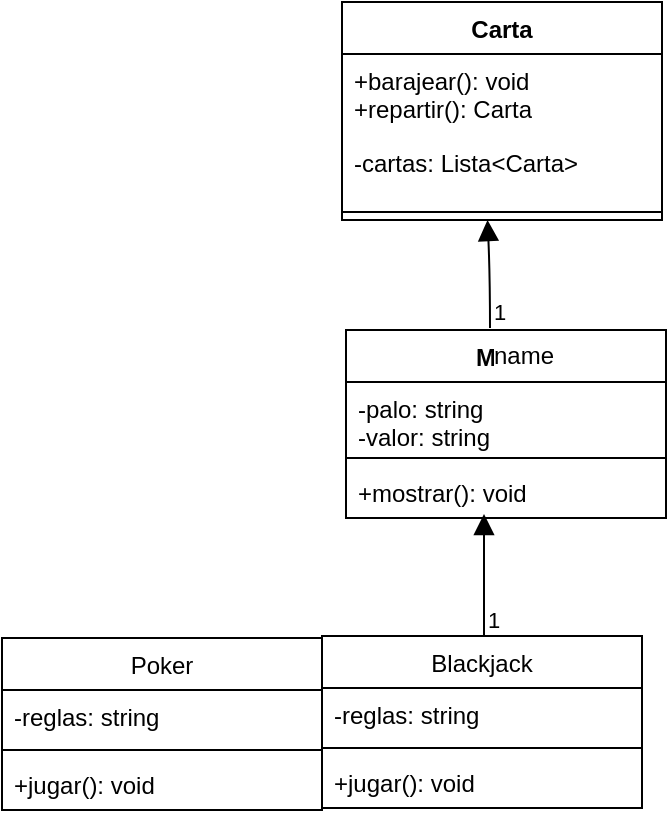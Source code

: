 <mxfile version="26.1.0">
  <diagram name="Página-1" id="k7JVZcST6hXv8SL8KtT4">
    <mxGraphModel dx="1687" dy="962" grid="1" gridSize="10" guides="1" tooltips="1" connect="1" arrows="1" fold="1" page="1" pageScale="1" pageWidth="827" pageHeight="1169" math="0" shadow="0">
      <root>
        <mxCell id="0" />
        <mxCell id="1" parent="0" />
        <mxCell id="PW4q8xOTI1F7myLc1z87-1" value="&lt;strong data-end=&quot;493&quot; data-start=&quot;474&quot;&gt;Mazo&lt;/strong&gt;" style="swimlane;fontStyle=1;align=center;verticalAlign=top;childLayout=stackLayout;horizontal=1;startSize=26;horizontalStack=0;resizeParent=1;resizeParentMax=0;resizeLast=0;collapsible=1;marginBottom=0;whiteSpace=wrap;html=1;" vertex="1" parent="1">
          <mxGeometry x="420" y="546" width="160" height="94" as="geometry" />
        </mxCell>
        <mxCell id="PW4q8xOTI1F7myLc1z87-2" value="-palo: &lt;span class=&quot;hljs-built_in&quot;&gt;string&lt;/span&gt;&lt;div&gt;&lt;span class=&quot;hljs-built_in&quot;&gt;-valor: &lt;span class=&quot;hljs-built_in&quot;&gt;string&lt;/span&gt;&lt;/span&gt;&lt;/div&gt;" style="text;strokeColor=none;fillColor=none;align=left;verticalAlign=top;spacingLeft=4;spacingRight=4;overflow=hidden;rotatable=0;points=[[0,0.5],[1,0.5]];portConstraint=eastwest;whiteSpace=wrap;html=1;" vertex="1" parent="PW4q8xOTI1F7myLc1z87-1">
          <mxGeometry y="26" width="160" height="34" as="geometry" />
        </mxCell>
        <mxCell id="PW4q8xOTI1F7myLc1z87-3" value="" style="line;strokeWidth=1;fillColor=none;align=left;verticalAlign=middle;spacingTop=-1;spacingLeft=3;spacingRight=3;rotatable=0;labelPosition=right;points=[];portConstraint=eastwest;strokeColor=inherit;" vertex="1" parent="PW4q8xOTI1F7myLc1z87-1">
          <mxGeometry y="60" width="160" height="8" as="geometry" />
        </mxCell>
        <mxCell id="PW4q8xOTI1F7myLc1z87-4" value="+mostrar(): void" style="text;strokeColor=none;fillColor=none;align=left;verticalAlign=top;spacingLeft=4;spacingRight=4;overflow=hidden;rotatable=0;points=[[0,0.5],[1,0.5]];portConstraint=eastwest;whiteSpace=wrap;html=1;" vertex="1" parent="PW4q8xOTI1F7myLc1z87-1">
          <mxGeometry y="68" width="160" height="26" as="geometry" />
        </mxCell>
        <mxCell id="PW4q8xOTI1F7myLc1z87-5" value="" style="endArrow=block;endFill=1;html=1;edgeStyle=orthogonalEdgeStyle;align=left;verticalAlign=top;rounded=0;fontSize=12;startSize=8;endSize=8;curved=1;exitX=0.511;exitY=-0.056;exitDx=0;exitDy=0;exitPerimeter=0;" edge="1" parent="PW4q8xOTI1F7myLc1z87-1">
          <mxGeometry x="-1" y="-16" relative="1" as="geometry">
            <mxPoint x="69" y="153" as="sourcePoint" />
            <mxPoint x="69" y="92" as="targetPoint" />
            <mxPoint x="-10" y="15" as="offset" />
          </mxGeometry>
        </mxCell>
        <mxCell id="PW4q8xOTI1F7myLc1z87-6" value="1" style="edgeLabel;resizable=0;html=1;align=left;verticalAlign=bottom;" connectable="0" vertex="1" parent="PW4q8xOTI1F7myLc1z87-5">
          <mxGeometry x="-1" relative="1" as="geometry" />
        </mxCell>
        <mxCell id="PW4q8xOTI1F7myLc1z87-7" value="&lt;span style=&quot;font-weight: 400;&quot;&gt;Poker&lt;/span&gt;" style="swimlane;fontStyle=1;align=center;verticalAlign=top;childLayout=stackLayout;horizontal=1;startSize=26;horizontalStack=0;resizeParent=1;resizeParentMax=0;resizeLast=0;collapsible=1;marginBottom=0;whiteSpace=wrap;html=1;" vertex="1" parent="1">
          <mxGeometry x="248" y="700" width="160" height="86" as="geometry" />
        </mxCell>
        <mxCell id="PW4q8xOTI1F7myLc1z87-8" value="&lt;span style=&quot;text-align: center;&quot;&gt;-reglas:&amp;nbsp;&lt;/span&gt;&lt;span style=&quot;text-align: center;&quot; class=&quot;hljs-built_in&quot;&gt;string&lt;/span&gt;" style="text;strokeColor=none;fillColor=none;align=left;verticalAlign=top;spacingLeft=4;spacingRight=4;overflow=hidden;rotatable=0;points=[[0,0.5],[1,0.5]];portConstraint=eastwest;whiteSpace=wrap;html=1;" vertex="1" parent="PW4q8xOTI1F7myLc1z87-7">
          <mxGeometry y="26" width="160" height="26" as="geometry" />
        </mxCell>
        <mxCell id="PW4q8xOTI1F7myLc1z87-9" value="" style="line;strokeWidth=1;fillColor=none;align=left;verticalAlign=middle;spacingTop=-1;spacingLeft=3;spacingRight=3;rotatable=0;labelPosition=right;points=[];portConstraint=eastwest;strokeColor=inherit;" vertex="1" parent="PW4q8xOTI1F7myLc1z87-7">
          <mxGeometry y="52" width="160" height="8" as="geometry" />
        </mxCell>
        <mxCell id="PW4q8xOTI1F7myLc1z87-10" value="&lt;span style=&quot;text-align: center;&quot;&gt;+jugar(): void&lt;/span&gt;" style="text;strokeColor=none;fillColor=none;align=left;verticalAlign=top;spacingLeft=4;spacingRight=4;overflow=hidden;rotatable=0;points=[[0,0.5],[1,0.5]];portConstraint=eastwest;whiteSpace=wrap;html=1;" vertex="1" parent="PW4q8xOTI1F7myLc1z87-7">
          <mxGeometry y="60" width="160" height="26" as="geometry" />
        </mxCell>
        <mxCell id="PW4q8xOTI1F7myLc1z87-11" value="&lt;span style=&quot;font-weight: 400;&quot;&gt;Blackjack&lt;/span&gt;" style="swimlane;fontStyle=1;align=center;verticalAlign=top;childLayout=stackLayout;horizontal=1;startSize=26;horizontalStack=0;resizeParent=1;resizeParentMax=0;resizeLast=0;collapsible=1;marginBottom=0;whiteSpace=wrap;html=1;" vertex="1" parent="1">
          <mxGeometry x="408" y="699" width="160" height="86" as="geometry" />
        </mxCell>
        <mxCell id="PW4q8xOTI1F7myLc1z87-12" value="&lt;span style=&quot;text-align: center;&quot;&gt;-reglas:&amp;nbsp;&lt;/span&gt;&lt;span style=&quot;text-align: center;&quot; class=&quot;hljs-built_in&quot;&gt;string&lt;/span&gt;" style="text;strokeColor=none;fillColor=none;align=left;verticalAlign=top;spacingLeft=4;spacingRight=4;overflow=hidden;rotatable=0;points=[[0,0.5],[1,0.5]];portConstraint=eastwest;whiteSpace=wrap;html=1;" vertex="1" parent="PW4q8xOTI1F7myLc1z87-11">
          <mxGeometry y="26" width="160" height="26" as="geometry" />
        </mxCell>
        <mxCell id="PW4q8xOTI1F7myLc1z87-13" value="" style="line;strokeWidth=1;fillColor=none;align=left;verticalAlign=middle;spacingTop=-1;spacingLeft=3;spacingRight=3;rotatable=0;labelPosition=right;points=[];portConstraint=eastwest;strokeColor=inherit;" vertex="1" parent="PW4q8xOTI1F7myLc1z87-11">
          <mxGeometry y="52" width="160" height="8" as="geometry" />
        </mxCell>
        <mxCell id="PW4q8xOTI1F7myLc1z87-14" value="&lt;span style=&quot;text-align: center;&quot;&gt;+jugar(): void&lt;/span&gt;" style="text;strokeColor=none;fillColor=none;align=left;verticalAlign=top;spacingLeft=4;spacingRight=4;overflow=hidden;rotatable=0;points=[[0,0.5],[1,0.5]];portConstraint=eastwest;whiteSpace=wrap;html=1;" vertex="1" parent="PW4q8xOTI1F7myLc1z87-11">
          <mxGeometry y="60" width="160" height="26" as="geometry" />
        </mxCell>
        <mxCell id="PW4q8xOTI1F7myLc1z87-15" value="&lt;strong data-end=&quot;493&quot; data-start=&quot;474&quot;&gt;Carta&lt;/strong&gt;" style="swimlane;fontStyle=1;align=center;verticalAlign=top;childLayout=stackLayout;horizontal=1;startSize=26;horizontalStack=0;resizeParent=1;resizeParentMax=0;resizeLast=0;collapsible=1;marginBottom=0;whiteSpace=wrap;html=1;" vertex="1" parent="1">
          <mxGeometry x="418" y="382" width="160" height="109" as="geometry" />
        </mxCell>
        <mxCell id="PW4q8xOTI1F7myLc1z87-16" value="&lt;div&gt;+barajear(): void&lt;/div&gt;+repartir(): Carta" style="text;strokeColor=none;fillColor=none;align=left;verticalAlign=top;spacingLeft=4;spacingRight=4;overflow=hidden;rotatable=0;points=[[0,0.5],[1,0.5]];portConstraint=eastwest;whiteSpace=wrap;html=1;" vertex="1" parent="PW4q8xOTI1F7myLc1z87-15">
          <mxGeometry y="26" width="160" height="41" as="geometry" />
        </mxCell>
        <mxCell id="PW4q8xOTI1F7myLc1z87-17" value="&lt;div&gt;&lt;span class=&quot;hljs-built_in&quot;&gt;-cartas: Lista&amp;lt;Carta&amp;gt;&lt;/span&gt;&lt;/div&gt;" style="text;strokeColor=none;fillColor=none;align=left;verticalAlign=top;spacingLeft=4;spacingRight=4;overflow=hidden;rotatable=0;points=[[0,0.5],[1,0.5]];portConstraint=eastwest;whiteSpace=wrap;html=1;" vertex="1" parent="PW4q8xOTI1F7myLc1z87-15">
          <mxGeometry y="67" width="160" height="34" as="geometry" />
        </mxCell>
        <mxCell id="PW4q8xOTI1F7myLc1z87-18" value="" style="line;strokeWidth=1;fillColor=none;align=left;verticalAlign=middle;spacingTop=-1;spacingLeft=3;spacingRight=3;rotatable=0;labelPosition=right;points=[];portConstraint=eastwest;strokeColor=inherit;" vertex="1" parent="PW4q8xOTI1F7myLc1z87-15">
          <mxGeometry y="101" width="160" height="8" as="geometry" />
        </mxCell>
        <mxCell id="PW4q8xOTI1F7myLc1z87-19" value="name" style="endArrow=block;endFill=1;html=1;edgeStyle=orthogonalEdgeStyle;align=left;verticalAlign=top;rounded=0;fontSize=12;startSize=8;endSize=8;curved=1;exitX=0.45;exitY=-0.01;exitDx=0;exitDy=0;exitPerimeter=0;" edge="1" parent="1" source="PW4q8xOTI1F7myLc1z87-1">
          <mxGeometry x="-1" relative="1" as="geometry">
            <mxPoint x="490.76" y="552" as="sourcePoint" />
            <mxPoint x="490.76" y="491" as="targetPoint" />
          </mxGeometry>
        </mxCell>
        <mxCell id="PW4q8xOTI1F7myLc1z87-20" value="1" style="edgeLabel;resizable=0;html=1;align=left;verticalAlign=bottom;" connectable="0" vertex="1" parent="PW4q8xOTI1F7myLc1z87-19">
          <mxGeometry x="-1" relative="1" as="geometry" />
        </mxCell>
      </root>
    </mxGraphModel>
  </diagram>
</mxfile>
